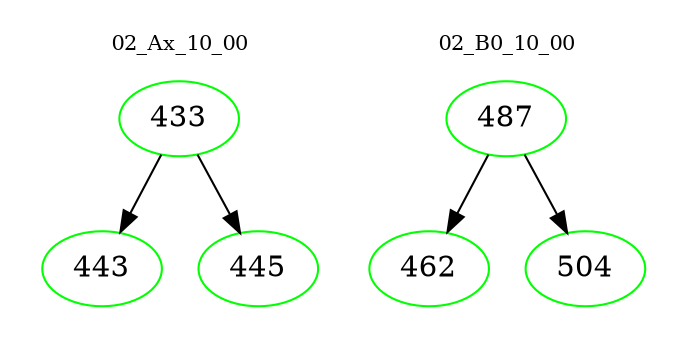 digraph{
subgraph cluster_0 {
color = white
label = "02_Ax_10_00";
fontsize=10;
T0_433 [label="433", color="green"]
T0_433 -> T0_443 [color="black"]
T0_443 [label="443", color="green"]
T0_433 -> T0_445 [color="black"]
T0_445 [label="445", color="green"]
}
subgraph cluster_1 {
color = white
label = "02_B0_10_00";
fontsize=10;
T1_487 [label="487", color="green"]
T1_487 -> T1_462 [color="black"]
T1_462 [label="462", color="green"]
T1_487 -> T1_504 [color="black"]
T1_504 [label="504", color="green"]
}
}

